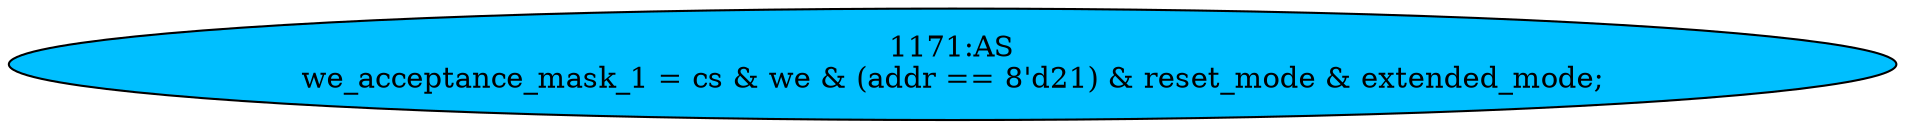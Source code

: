 strict digraph "" {
	node [label="\N"];
	"1171:AS"	 [ast="<pyverilog.vparser.ast.Assign object at 0x7fd77332f5d0>",
		def_var="['we_acceptance_mask_1']",
		fillcolor=deepskyblue,
		label="1171:AS
we_acceptance_mask_1 = cs & we & (addr == 8'd21) & reset_mode & extended_mode;",
		statements="[]",
		style=filled,
		typ=Assign,
		use_var="['cs', 'we', 'addr', 'reset_mode', 'extended_mode']"];
}
